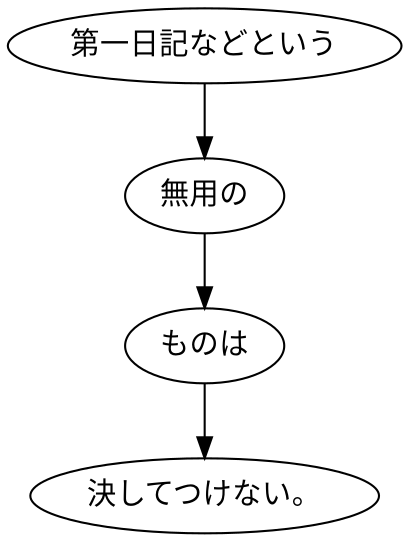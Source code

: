 digraph graph492 {
	node0 [label="第一日記などという"];
	node1 [label="無用の"];
	node2 [label="ものは"];
	node3 [label="決してつけない。"];
	node0 -> node1;
	node1 -> node2;
	node2 -> node3;
}
